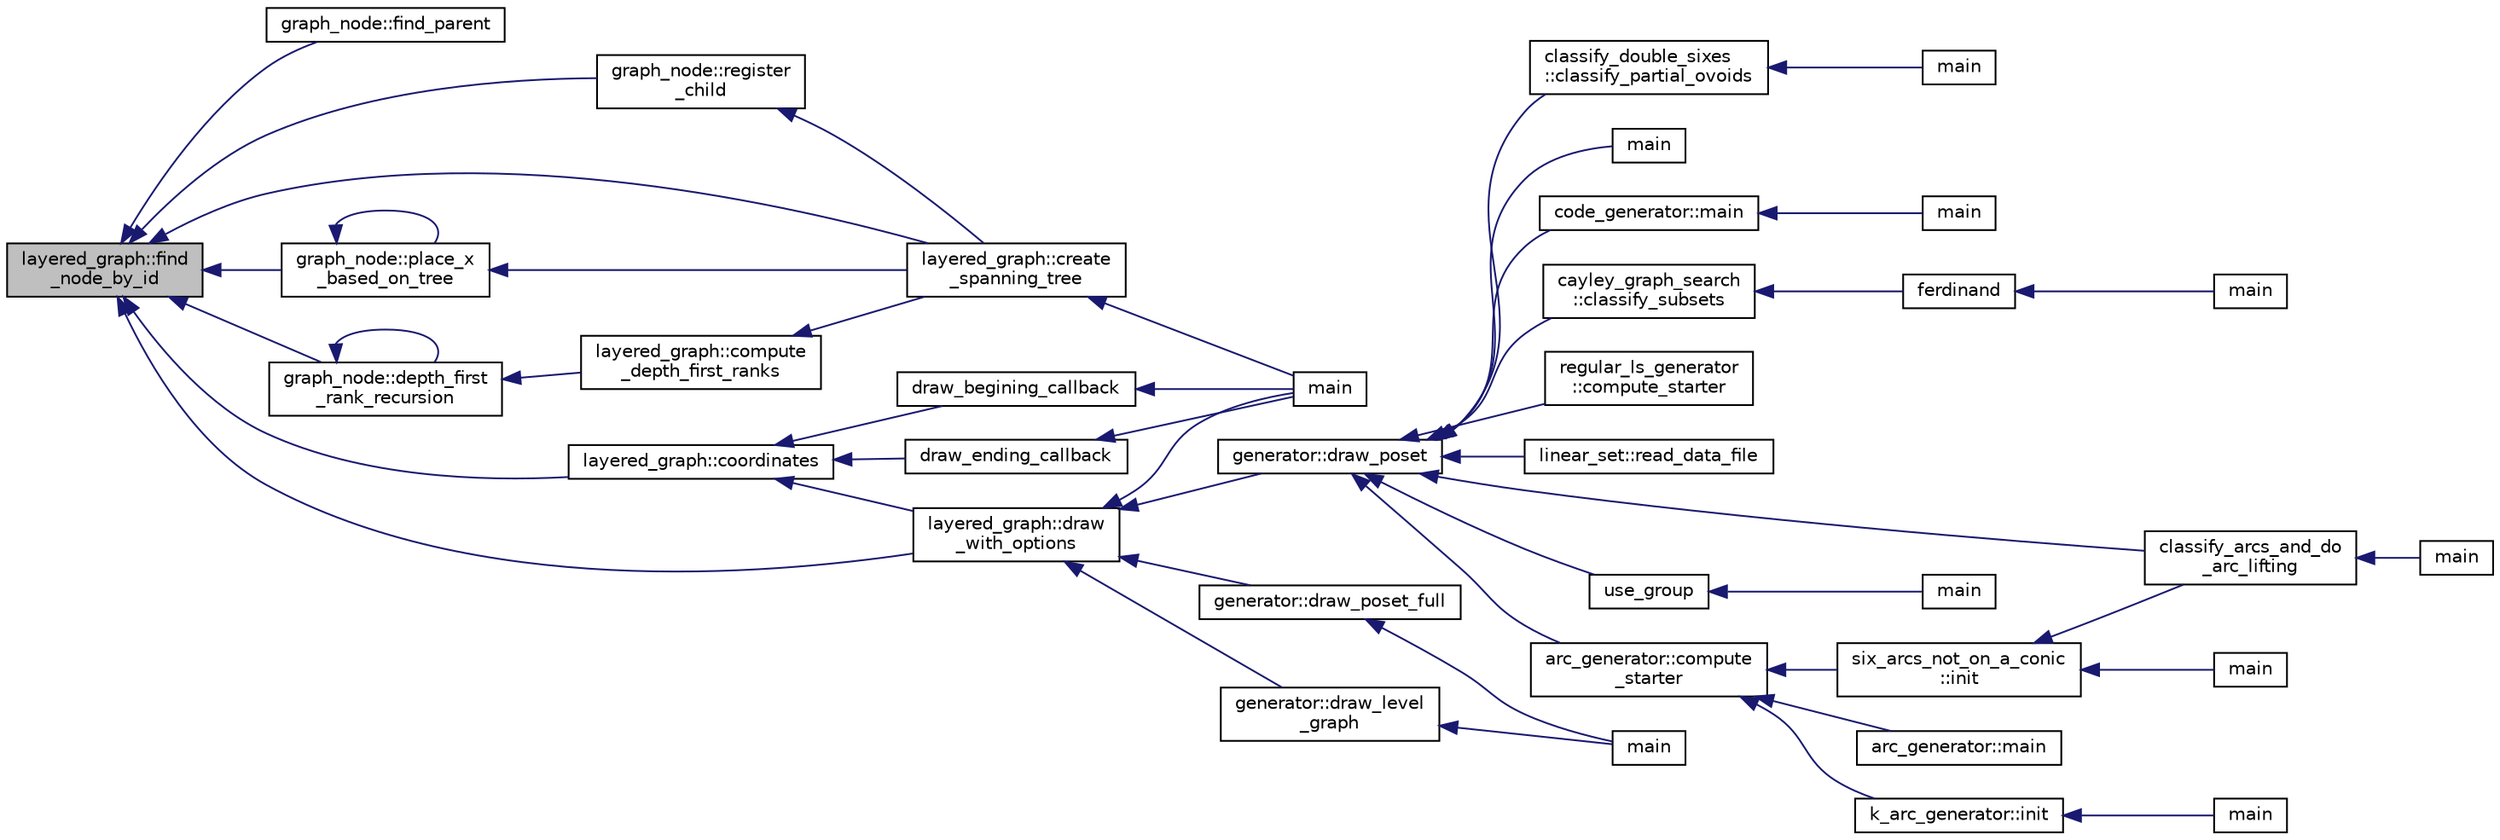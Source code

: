 digraph "layered_graph::find_node_by_id"
{
  edge [fontname="Helvetica",fontsize="10",labelfontname="Helvetica",labelfontsize="10"];
  node [fontname="Helvetica",fontsize="10",shape=record];
  rankdir="LR";
  Node405 [label="layered_graph::find\l_node_by_id",height=0.2,width=0.4,color="black", fillcolor="grey75", style="filled", fontcolor="black"];
  Node405 -> Node406 [dir="back",color="midnightblue",fontsize="10",style="solid",fontname="Helvetica"];
  Node406 [label="graph_node::find_parent",height=0.2,width=0.4,color="black", fillcolor="white", style="filled",URL="$d6/d21/classgraph__node.html#aaf92860d56470bb8dd641726a30f9cb3"];
  Node405 -> Node407 [dir="back",color="midnightblue",fontsize="10",style="solid",fontname="Helvetica"];
  Node407 [label="graph_node::register\l_child",height=0.2,width=0.4,color="black", fillcolor="white", style="filled",URL="$d6/d21/classgraph__node.html#af7113789b1dc112ae5b926ef82ea4f7b"];
  Node407 -> Node408 [dir="back",color="midnightblue",fontsize="10",style="solid",fontname="Helvetica"];
  Node408 [label="layered_graph::create\l_spanning_tree",height=0.2,width=0.4,color="black", fillcolor="white", style="filled",URL="$da/db1/classlayered__graph.html#a7993ca913254ae276ff45ab776ed2be9"];
  Node408 -> Node409 [dir="back",color="midnightblue",fontsize="10",style="solid",fontname="Helvetica"];
  Node409 [label="main",height=0.2,width=0.4,color="black", fillcolor="white", style="filled",URL="$da/d62/layered__graph__main_8_c.html#a217dbf8b442f20279ea00b898af96f52"];
  Node405 -> Node410 [dir="back",color="midnightblue",fontsize="10",style="solid",fontname="Helvetica"];
  Node410 [label="graph_node::place_x\l_based_on_tree",height=0.2,width=0.4,color="black", fillcolor="white", style="filled",URL="$d6/d21/classgraph__node.html#a83a7a05169473dd6957146b735658857"];
  Node410 -> Node410 [dir="back",color="midnightblue",fontsize="10",style="solid",fontname="Helvetica"];
  Node410 -> Node408 [dir="back",color="midnightblue",fontsize="10",style="solid",fontname="Helvetica"];
  Node405 -> Node411 [dir="back",color="midnightblue",fontsize="10",style="solid",fontname="Helvetica"];
  Node411 [label="graph_node::depth_first\l_rank_recursion",height=0.2,width=0.4,color="black", fillcolor="white", style="filled",URL="$d6/d21/classgraph__node.html#a491dc88828723c779c98510c61428df0"];
  Node411 -> Node411 [dir="back",color="midnightblue",fontsize="10",style="solid",fontname="Helvetica"];
  Node411 -> Node412 [dir="back",color="midnightblue",fontsize="10",style="solid",fontname="Helvetica"];
  Node412 [label="layered_graph::compute\l_depth_first_ranks",height=0.2,width=0.4,color="black", fillcolor="white", style="filled",URL="$da/db1/classlayered__graph.html#a47ab111bd0c2805d1d1fbf3312145e57"];
  Node412 -> Node408 [dir="back",color="midnightblue",fontsize="10",style="solid",fontname="Helvetica"];
  Node405 -> Node413 [dir="back",color="midnightblue",fontsize="10",style="solid",fontname="Helvetica"];
  Node413 [label="layered_graph::draw\l_with_options",height=0.2,width=0.4,color="black", fillcolor="white", style="filled",URL="$da/db1/classlayered__graph.html#a4c76e40c6cf5bfb2ab2df20c33e846bc"];
  Node413 -> Node409 [dir="back",color="midnightblue",fontsize="10",style="solid",fontname="Helvetica"];
  Node413 -> Node414 [dir="back",color="midnightblue",fontsize="10",style="solid",fontname="Helvetica"];
  Node414 [label="generator::draw_poset_full",height=0.2,width=0.4,color="black", fillcolor="white", style="filled",URL="$d7/d73/classgenerator.html#a6f7f90e50993905db31342536ac59d8c"];
  Node414 -> Node415 [dir="back",color="midnightblue",fontsize="10",style="solid",fontname="Helvetica"];
  Node415 [label="main",height=0.2,width=0.4,color="black", fillcolor="white", style="filled",URL="$de/d2d/graph_2graph_8_c.html#a217dbf8b442f20279ea00b898af96f52"];
  Node413 -> Node416 [dir="back",color="midnightblue",fontsize="10",style="solid",fontname="Helvetica"];
  Node416 [label="generator::draw_poset",height=0.2,width=0.4,color="black", fillcolor="white", style="filled",URL="$d7/d73/classgenerator.html#aa4f99c75a86701ba85e514a294efdf3a"];
  Node416 -> Node417 [dir="back",color="midnightblue",fontsize="10",style="solid",fontname="Helvetica"];
  Node417 [label="main",height=0.2,width=0.4,color="black", fillcolor="white", style="filled",URL="$d1/d5e/blt__main_8_c.html#a217dbf8b442f20279ea00b898af96f52"];
  Node416 -> Node418 [dir="back",color="midnightblue",fontsize="10",style="solid",fontname="Helvetica"];
  Node418 [label="code_generator::main",height=0.2,width=0.4,color="black", fillcolor="white", style="filled",URL="$db/d37/classcode__generator.html#ab3cf3a306e4032c2b471ac95321c599f"];
  Node418 -> Node419 [dir="back",color="midnightblue",fontsize="10",style="solid",fontname="Helvetica"];
  Node419 [label="main",height=0.2,width=0.4,color="black", fillcolor="white", style="filled",URL="$d4/d4f/codes_8_c.html#a217dbf8b442f20279ea00b898af96f52"];
  Node416 -> Node420 [dir="back",color="midnightblue",fontsize="10",style="solid",fontname="Helvetica"];
  Node420 [label="cayley_graph_search\l::classify_subsets",height=0.2,width=0.4,color="black", fillcolor="white", style="filled",URL="$de/dae/classcayley__graph__search.html#a4cf8a90752e018a281481ac80ad52c4b"];
  Node420 -> Node421 [dir="back",color="midnightblue",fontsize="10",style="solid",fontname="Helvetica"];
  Node421 [label="ferdinand",height=0.2,width=0.4,color="black", fillcolor="white", style="filled",URL="$da/df3/ferdinand_8_c.html#a322b57727d23cf5a0932f11c30ea18d9"];
  Node421 -> Node422 [dir="back",color="midnightblue",fontsize="10",style="solid",fontname="Helvetica"];
  Node422 [label="main",height=0.2,width=0.4,color="black", fillcolor="white", style="filled",URL="$da/df3/ferdinand_8_c.html#a3c04138a5bfe5d72780bb7e82a18e627"];
  Node416 -> Node423 [dir="back",color="midnightblue",fontsize="10",style="solid",fontname="Helvetica"];
  Node423 [label="regular_ls_generator\l::compute_starter",height=0.2,width=0.4,color="black", fillcolor="white", style="filled",URL="$d2/dd8/classregular__ls__generator.html#aa38907741058694a73194b02ceb4a53d"];
  Node416 -> Node424 [dir="back",color="midnightblue",fontsize="10",style="solid",fontname="Helvetica"];
  Node424 [label="linear_set::read_data_file",height=0.2,width=0.4,color="black", fillcolor="white", style="filled",URL="$dd/d86/classlinear__set.html#a9a5cd28cc81be7ee41002b2e3114c2cb"];
  Node416 -> Node425 [dir="back",color="midnightblue",fontsize="10",style="solid",fontname="Helvetica"];
  Node425 [label="classify_arcs_and_do\l_arc_lifting",height=0.2,width=0.4,color="black", fillcolor="white", style="filled",URL="$d6/dc3/arc__lifting__main_8_c.html#afdd7be16f16b8c71e9a72fe5f6a0b59c"];
  Node425 -> Node426 [dir="back",color="midnightblue",fontsize="10",style="solid",fontname="Helvetica"];
  Node426 [label="main",height=0.2,width=0.4,color="black", fillcolor="white", style="filled",URL="$d6/dc3/arc__lifting__main_8_c.html#a217dbf8b442f20279ea00b898af96f52"];
  Node416 -> Node427 [dir="back",color="midnightblue",fontsize="10",style="solid",fontname="Helvetica"];
  Node427 [label="use_group",height=0.2,width=0.4,color="black", fillcolor="white", style="filled",URL="$d9/d9f/all__cliques_8_c.html#aba62531e97173264c39afe2c7857af31"];
  Node427 -> Node428 [dir="back",color="midnightblue",fontsize="10",style="solid",fontname="Helvetica"];
  Node428 [label="main",height=0.2,width=0.4,color="black", fillcolor="white", style="filled",URL="$d9/d9f/all__cliques_8_c.html#a3c04138a5bfe5d72780bb7e82a18e627"];
  Node416 -> Node429 [dir="back",color="midnightblue",fontsize="10",style="solid",fontname="Helvetica"];
  Node429 [label="arc_generator::compute\l_starter",height=0.2,width=0.4,color="black", fillcolor="white", style="filled",URL="$d4/d21/classarc__generator.html#aad1dcec3a1c302e743d574bd1ac857d9"];
  Node429 -> Node430 [dir="back",color="midnightblue",fontsize="10",style="solid",fontname="Helvetica"];
  Node430 [label="arc_generator::main",height=0.2,width=0.4,color="black", fillcolor="white", style="filled",URL="$d4/d21/classarc__generator.html#ad80140b51b165dad1fe6ab232be7829a"];
  Node429 -> Node431 [dir="back",color="midnightblue",fontsize="10",style="solid",fontname="Helvetica"];
  Node431 [label="k_arc_generator::init",height=0.2,width=0.4,color="black", fillcolor="white", style="filled",URL="$d6/dd8/classk__arc__generator.html#a6036d9f52ede9f8ca681505626b5361d"];
  Node431 -> Node432 [dir="back",color="midnightblue",fontsize="10",style="solid",fontname="Helvetica"];
  Node432 [label="main",height=0.2,width=0.4,color="black", fillcolor="white", style="filled",URL="$d6/d01/k__arc__generator__main_8_c.html#a217dbf8b442f20279ea00b898af96f52"];
  Node429 -> Node433 [dir="back",color="midnightblue",fontsize="10",style="solid",fontname="Helvetica"];
  Node433 [label="six_arcs_not_on_a_conic\l::init",height=0.2,width=0.4,color="black", fillcolor="white", style="filled",URL="$d8/de6/classsix__arcs__not__on__a__conic.html#a7a4d5cf8a098488729934cfa8a70944a"];
  Node433 -> Node425 [dir="back",color="midnightblue",fontsize="10",style="solid",fontname="Helvetica"];
  Node433 -> Node434 [dir="back",color="midnightblue",fontsize="10",style="solid",fontname="Helvetica"];
  Node434 [label="main",height=0.2,width=0.4,color="black", fillcolor="white", style="filled",URL="$d2/dfa/create__surface__main_8_c.html#a217dbf8b442f20279ea00b898af96f52"];
  Node416 -> Node435 [dir="back",color="midnightblue",fontsize="10",style="solid",fontname="Helvetica"];
  Node435 [label="classify_double_sixes\l::classify_partial_ovoids",height=0.2,width=0.4,color="black", fillcolor="white", style="filled",URL="$dd/d23/classclassify__double__sixes.html#a2253fca143a0e8a3e39655eb05668ae9"];
  Node435 -> Node436 [dir="back",color="midnightblue",fontsize="10",style="solid",fontname="Helvetica"];
  Node436 [label="main",height=0.2,width=0.4,color="black", fillcolor="white", style="filled",URL="$df/df8/surface__classify_8_c.html#a217dbf8b442f20279ea00b898af96f52"];
  Node413 -> Node437 [dir="back",color="midnightblue",fontsize="10",style="solid",fontname="Helvetica"];
  Node437 [label="generator::draw_level\l_graph",height=0.2,width=0.4,color="black", fillcolor="white", style="filled",URL="$d7/d73/classgenerator.html#a6bbc7b7aafea55ff8e202efc43ab263c"];
  Node437 -> Node415 [dir="back",color="midnightblue",fontsize="10",style="solid",fontname="Helvetica"];
  Node405 -> Node438 [dir="back",color="midnightblue",fontsize="10",style="solid",fontname="Helvetica"];
  Node438 [label="layered_graph::coordinates",height=0.2,width=0.4,color="black", fillcolor="white", style="filled",URL="$da/db1/classlayered__graph.html#abbe593a1640471038ad4d5264416e19c"];
  Node438 -> Node439 [dir="back",color="midnightblue",fontsize="10",style="solid",fontname="Helvetica"];
  Node439 [label="draw_begining_callback",height=0.2,width=0.4,color="black", fillcolor="white", style="filled",URL="$da/d62/layered__graph__main_8_c.html#ab4a3f5b5357175c191de574049ab3130"];
  Node439 -> Node409 [dir="back",color="midnightblue",fontsize="10",style="solid",fontname="Helvetica"];
  Node438 -> Node440 [dir="back",color="midnightblue",fontsize="10",style="solid",fontname="Helvetica"];
  Node440 [label="draw_ending_callback",height=0.2,width=0.4,color="black", fillcolor="white", style="filled",URL="$da/d62/layered__graph__main_8_c.html#a038ba49bf52ac814b48b54bc8d9c4c75"];
  Node440 -> Node409 [dir="back",color="midnightblue",fontsize="10",style="solid",fontname="Helvetica"];
  Node438 -> Node413 [dir="back",color="midnightblue",fontsize="10",style="solid",fontname="Helvetica"];
  Node405 -> Node408 [dir="back",color="midnightblue",fontsize="10",style="solid",fontname="Helvetica"];
}
